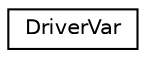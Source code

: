 digraph G
{
  edge [fontname="Helvetica",fontsize="10",labelfontname="Helvetica",labelfontsize="10"];
  node [fontname="Helvetica",fontsize="10",shape=record];
  rankdir=LR;
  Node1 [label="DriverVar",height=0.2,width=0.4,color="black", fillcolor="white", style="filled",URL="$d1/d24/structDriverVar.html"];
}
